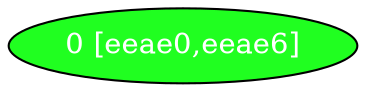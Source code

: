 diGraph libnss3{
	libnss3_0  [style=filled fillcolor="#20FF20" fontcolor="#ffffff" shape=oval label="0 [eeae0,eeae6]"]


}